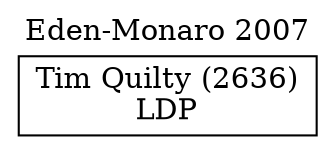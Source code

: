// House preference flow
digraph "Tim Quilty (2636)_Eden-Monaro_2007" {
	graph [label="Eden-Monaro 2007" labelloc=t mclimit=10]
	node [shape=box]
	"Tim Quilty (2636)" [label="Tim Quilty (2636)
LDP"]
}
